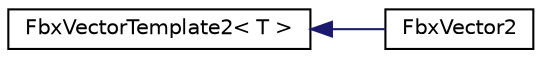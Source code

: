digraph "クラス階層図"
{
  edge [fontname="Helvetica",fontsize="10",labelfontname="Helvetica",labelfontsize="10"];
  node [fontname="Helvetica",fontsize="10",shape=record];
  rankdir="LR";
  Node0 [label="FbxVectorTemplate2\< T \>",height=0.2,width=0.4,color="black", fillcolor="white", style="filled",URL="$class_fbx_vector_template2.html"];
  Node0 -> Node1 [dir="back",color="midnightblue",fontsize="10",style="solid",fontname="Helvetica"];
  Node1 [label="FbxVector2",height=0.2,width=0.4,color="black", fillcolor="white", style="filled",URL="$class_fbx_vector2.html"];
}

